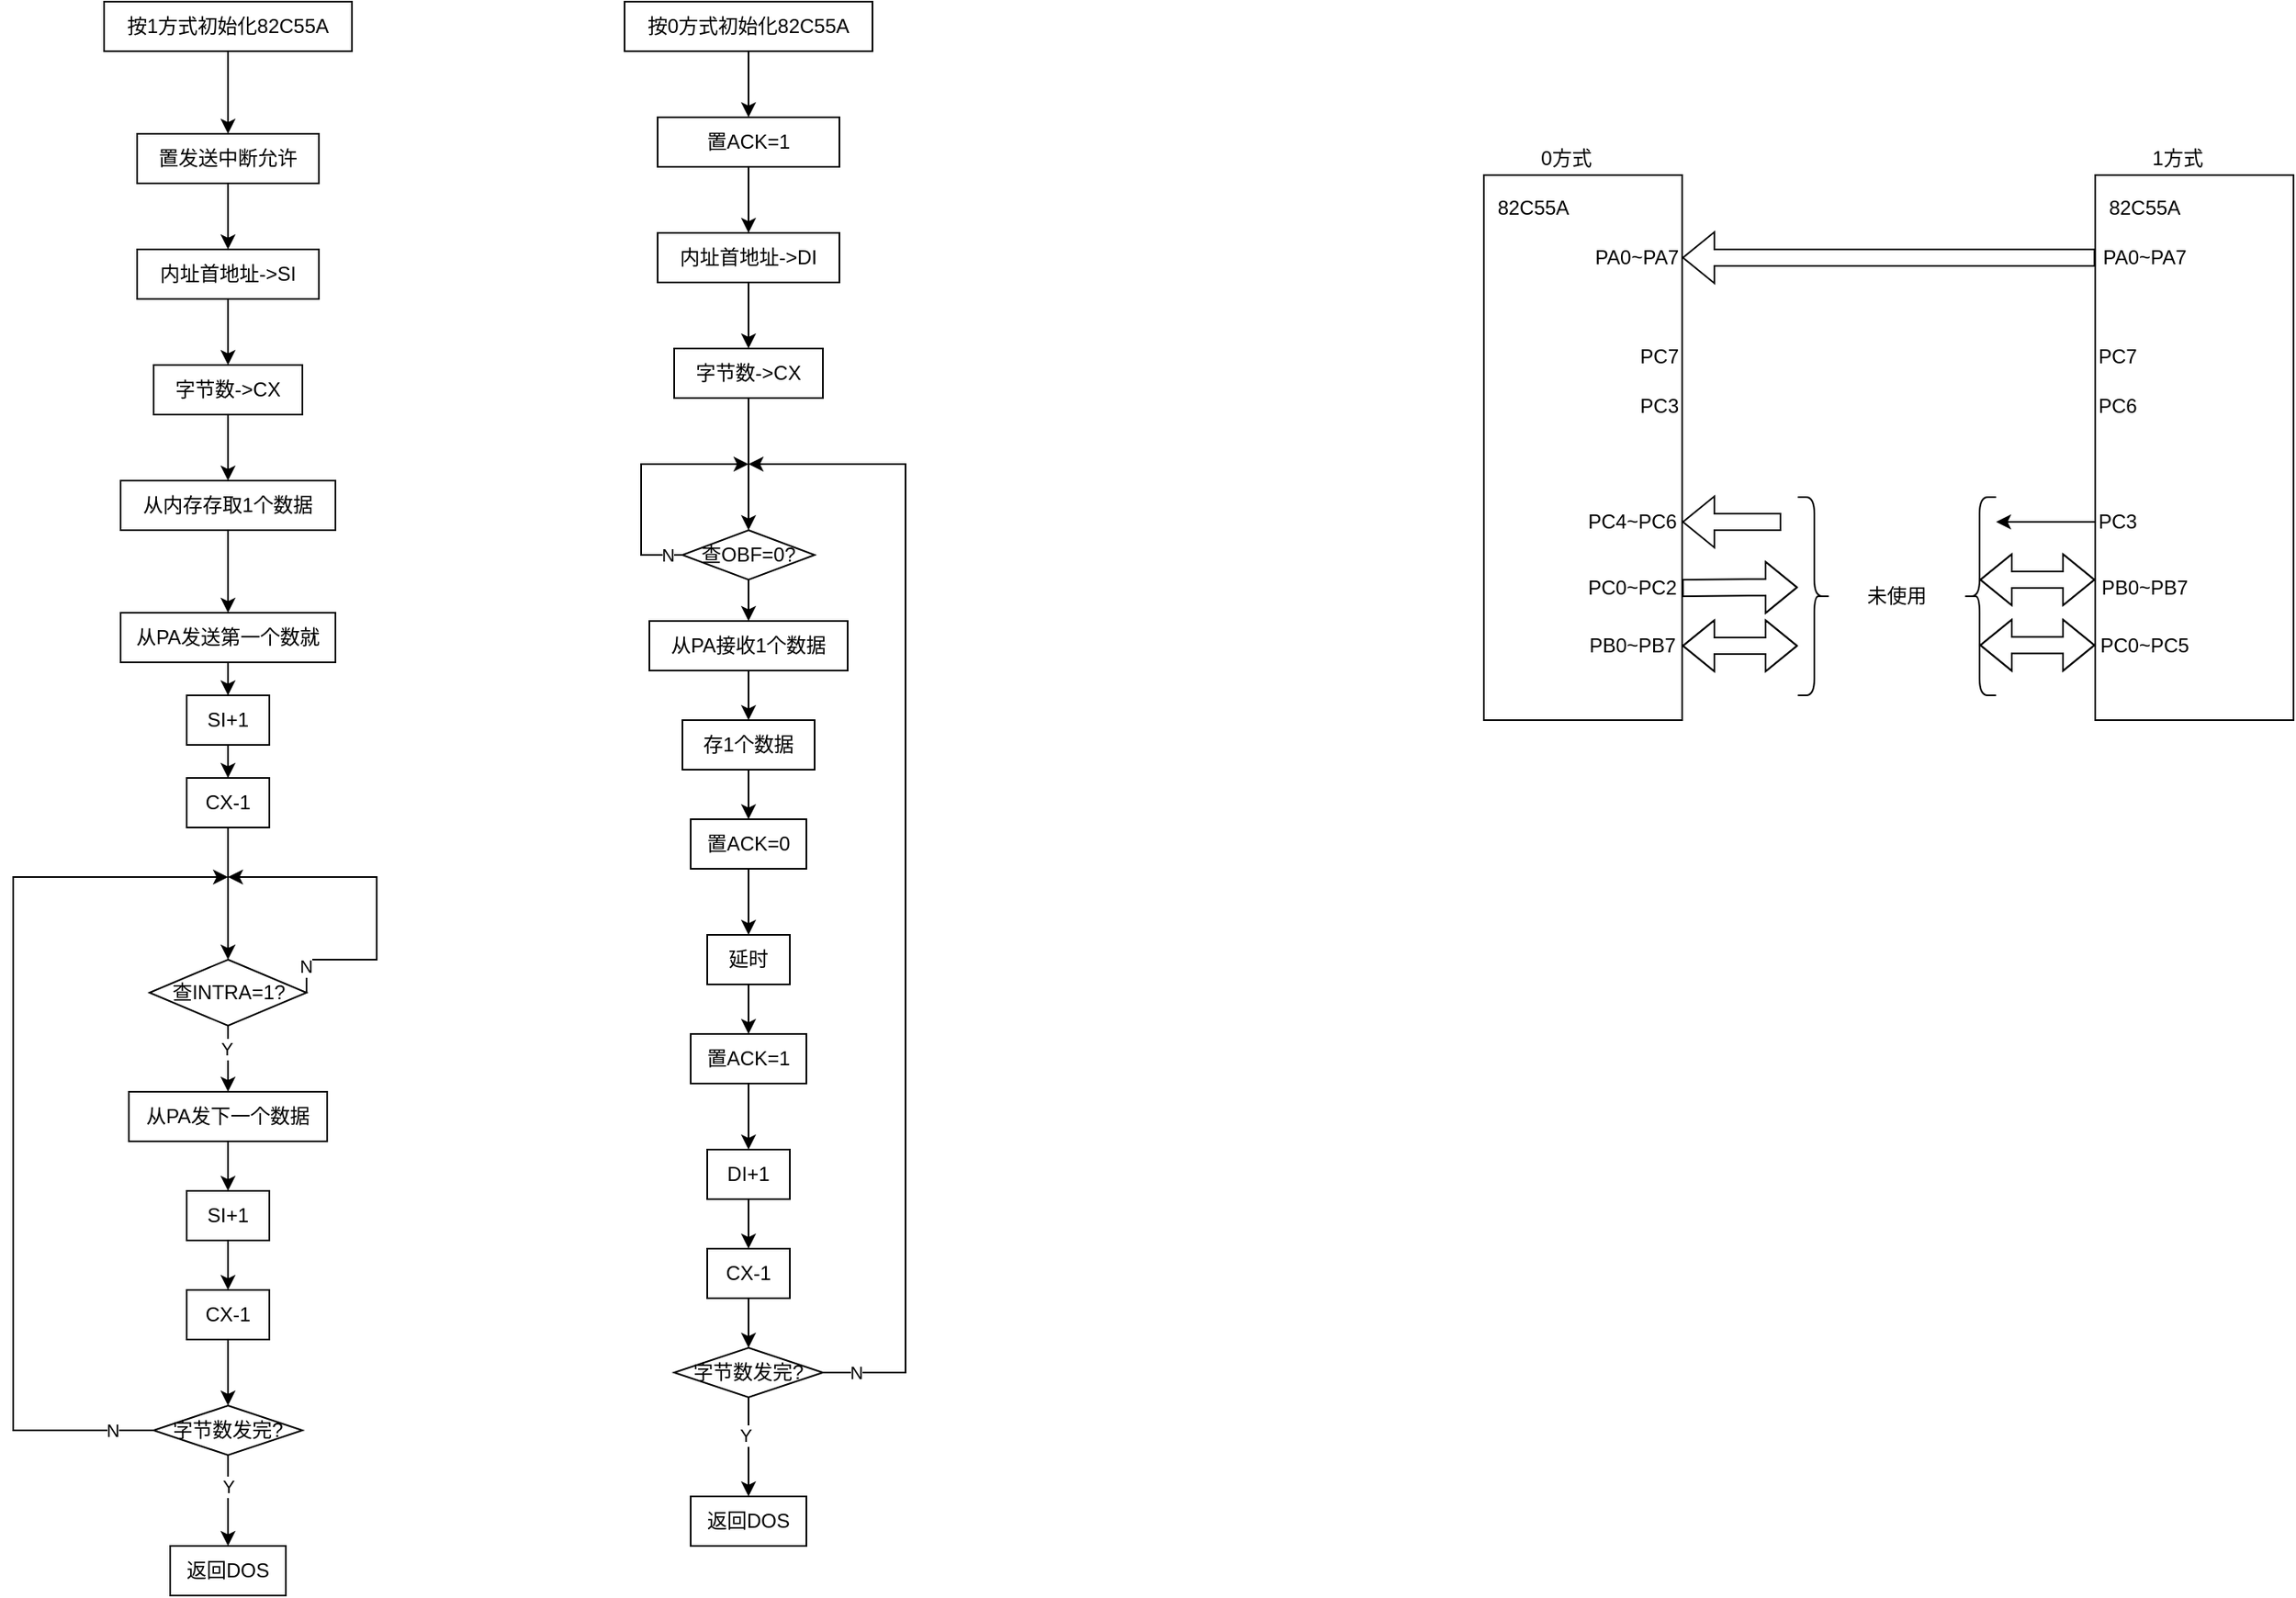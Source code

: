 <mxfile version="20.6.0" type="github">
  <diagram id="AcaezFvhlNAec8YJfbTV" name="第 1 页">
    <mxGraphModel dx="716" dy="394" grid="1" gridSize="10" guides="1" tooltips="1" connect="1" arrows="1" fold="1" page="1" pageScale="1" pageWidth="827" pageHeight="1169" math="0" shadow="0">
      <root>
        <mxCell id="0" />
        <mxCell id="1" parent="0" />
        <mxCell id="6dTJF4mxCBnenjgw6hWk-3" value="" style="edgeStyle=orthogonalEdgeStyle;rounded=0;orthogonalLoop=1;jettySize=auto;html=1;" edge="1" parent="1" source="6dTJF4mxCBnenjgw6hWk-1" target="6dTJF4mxCBnenjgw6hWk-2">
          <mxGeometry relative="1" as="geometry" />
        </mxCell>
        <mxCell id="6dTJF4mxCBnenjgw6hWk-1" value="按1方式初始化82C55A" style="rounded=0;whiteSpace=wrap;html=1;" vertex="1" parent="1">
          <mxGeometry x="95" y="40" width="150" height="30" as="geometry" />
        </mxCell>
        <mxCell id="6dTJF4mxCBnenjgw6hWk-5" value="" style="edgeStyle=orthogonalEdgeStyle;rounded=0;orthogonalLoop=1;jettySize=auto;html=1;" edge="1" parent="1" source="6dTJF4mxCBnenjgw6hWk-2" target="6dTJF4mxCBnenjgw6hWk-4">
          <mxGeometry relative="1" as="geometry" />
        </mxCell>
        <mxCell id="6dTJF4mxCBnenjgw6hWk-2" value="置发送中断允许" style="whiteSpace=wrap;html=1;rounded=0;" vertex="1" parent="1">
          <mxGeometry x="115" y="120" width="110" height="30" as="geometry" />
        </mxCell>
        <mxCell id="6dTJF4mxCBnenjgw6hWk-9" value="" style="edgeStyle=orthogonalEdgeStyle;rounded=0;orthogonalLoop=1;jettySize=auto;html=1;" edge="1" parent="1" source="6dTJF4mxCBnenjgw6hWk-4" target="6dTJF4mxCBnenjgw6hWk-8">
          <mxGeometry relative="1" as="geometry" />
        </mxCell>
        <mxCell id="6dTJF4mxCBnenjgw6hWk-4" value="内址首地址-&amp;gt;SI" style="whiteSpace=wrap;html=1;rounded=0;flipV=1;flipH=1;" vertex="1" parent="1">
          <mxGeometry x="115" y="190" width="110" height="30" as="geometry" />
        </mxCell>
        <mxCell id="6dTJF4mxCBnenjgw6hWk-11" value="" style="edgeStyle=orthogonalEdgeStyle;rounded=0;orthogonalLoop=1;jettySize=auto;html=1;" edge="1" parent="1" source="6dTJF4mxCBnenjgw6hWk-8" target="6dTJF4mxCBnenjgw6hWk-10">
          <mxGeometry relative="1" as="geometry" />
        </mxCell>
        <mxCell id="6dTJF4mxCBnenjgw6hWk-8" value="字节数-&amp;gt;CX" style="whiteSpace=wrap;html=1;rounded=0;flipV=1;flipH=1;" vertex="1" parent="1">
          <mxGeometry x="125" y="260" width="90" height="30" as="geometry" />
        </mxCell>
        <mxCell id="6dTJF4mxCBnenjgw6hWk-13" value="" style="edgeStyle=orthogonalEdgeStyle;rounded=0;orthogonalLoop=1;jettySize=auto;html=1;" edge="1" parent="1" source="6dTJF4mxCBnenjgw6hWk-10" target="6dTJF4mxCBnenjgw6hWk-12">
          <mxGeometry relative="1" as="geometry" />
        </mxCell>
        <mxCell id="6dTJF4mxCBnenjgw6hWk-10" value="从内存存取1个数据" style="whiteSpace=wrap;html=1;rounded=0;" vertex="1" parent="1">
          <mxGeometry x="105" y="330" width="130" height="30" as="geometry" />
        </mxCell>
        <mxCell id="6dTJF4mxCBnenjgw6hWk-17" value="" style="edgeStyle=orthogonalEdgeStyle;rounded=0;orthogonalLoop=1;jettySize=auto;html=1;" edge="1" parent="1" source="6dTJF4mxCBnenjgw6hWk-12" target="6dTJF4mxCBnenjgw6hWk-16">
          <mxGeometry relative="1" as="geometry" />
        </mxCell>
        <mxCell id="6dTJF4mxCBnenjgw6hWk-12" value="从PA发送第一个数就" style="whiteSpace=wrap;html=1;rounded=0;" vertex="1" parent="1">
          <mxGeometry x="105" y="410" width="130" height="30" as="geometry" />
        </mxCell>
        <mxCell id="6dTJF4mxCBnenjgw6hWk-21" value="" style="edgeStyle=orthogonalEdgeStyle;rounded=0;orthogonalLoop=1;jettySize=auto;html=1;" edge="1" parent="1" source="6dTJF4mxCBnenjgw6hWk-16" target="6dTJF4mxCBnenjgw6hWk-20">
          <mxGeometry relative="1" as="geometry" />
        </mxCell>
        <mxCell id="6dTJF4mxCBnenjgw6hWk-16" value="SI+1" style="whiteSpace=wrap;html=1;rounded=0;" vertex="1" parent="1">
          <mxGeometry x="145" y="460" width="50" height="30" as="geometry" />
        </mxCell>
        <mxCell id="6dTJF4mxCBnenjgw6hWk-23" value="" style="edgeStyle=orthogonalEdgeStyle;rounded=0;orthogonalLoop=1;jettySize=auto;html=1;" edge="1" parent="1" source="6dTJF4mxCBnenjgw6hWk-20" target="6dTJF4mxCBnenjgw6hWk-26">
          <mxGeometry relative="1" as="geometry">
            <mxPoint x="170" y="620" as="targetPoint" />
          </mxGeometry>
        </mxCell>
        <mxCell id="6dTJF4mxCBnenjgw6hWk-20" value="CX-1" style="whiteSpace=wrap;html=1;rounded=0;" vertex="1" parent="1">
          <mxGeometry x="145" y="510" width="50" height="30" as="geometry" />
        </mxCell>
        <mxCell id="6dTJF4mxCBnenjgw6hWk-30" value="" style="edgeStyle=orthogonalEdgeStyle;rounded=0;orthogonalLoop=1;jettySize=auto;html=1;" edge="1" parent="1" source="6dTJF4mxCBnenjgw6hWk-24" target="6dTJF4mxCBnenjgw6hWk-28">
          <mxGeometry relative="1" as="geometry" />
        </mxCell>
        <mxCell id="6dTJF4mxCBnenjgw6hWk-24" value="从PA发下一个数据" style="whiteSpace=wrap;html=1;rounded=0;" vertex="1" parent="1">
          <mxGeometry x="110" y="700" width="120" height="30" as="geometry" />
        </mxCell>
        <mxCell id="6dTJF4mxCBnenjgw6hWk-27" value="" style="edgeStyle=orthogonalEdgeStyle;rounded=0;orthogonalLoop=1;jettySize=auto;html=1;" edge="1" parent="1" source="6dTJF4mxCBnenjgw6hWk-26" target="6dTJF4mxCBnenjgw6hWk-24">
          <mxGeometry relative="1" as="geometry" />
        </mxCell>
        <mxCell id="6dTJF4mxCBnenjgw6hWk-59" value="Y" style="edgeLabel;html=1;align=center;verticalAlign=middle;resizable=0;points=[];" vertex="1" connectable="0" parent="6dTJF4mxCBnenjgw6hWk-27">
          <mxGeometry x="-0.314" y="-1" relative="1" as="geometry">
            <mxPoint as="offset" />
          </mxGeometry>
        </mxCell>
        <mxCell id="6dTJF4mxCBnenjgw6hWk-26" value="查INTRA=1?" style="rhombus;whiteSpace=wrap;html=1;rounded=0;" vertex="1" parent="1">
          <mxGeometry x="122.5" y="620" width="95" height="40" as="geometry" />
        </mxCell>
        <mxCell id="6dTJF4mxCBnenjgw6hWk-32" value="" style="edgeStyle=orthogonalEdgeStyle;rounded=0;orthogonalLoop=1;jettySize=auto;html=1;" edge="1" parent="1" source="6dTJF4mxCBnenjgw6hWk-28" target="6dTJF4mxCBnenjgw6hWk-31">
          <mxGeometry relative="1" as="geometry" />
        </mxCell>
        <mxCell id="6dTJF4mxCBnenjgw6hWk-28" value="SI+1" style="whiteSpace=wrap;html=1;rounded=0;" vertex="1" parent="1">
          <mxGeometry x="145" y="760" width="50" height="30" as="geometry" />
        </mxCell>
        <mxCell id="6dTJF4mxCBnenjgw6hWk-34" value="" style="edgeStyle=orthogonalEdgeStyle;rounded=0;orthogonalLoop=1;jettySize=auto;html=1;" edge="1" parent="1" source="6dTJF4mxCBnenjgw6hWk-31" target="6dTJF4mxCBnenjgw6hWk-33">
          <mxGeometry relative="1" as="geometry">
            <Array as="points">
              <mxPoint x="170" y="880" />
              <mxPoint x="170" y="880" />
            </Array>
          </mxGeometry>
        </mxCell>
        <mxCell id="6dTJF4mxCBnenjgw6hWk-31" value="CX-1" style="whiteSpace=wrap;html=1;rounded=0;" vertex="1" parent="1">
          <mxGeometry x="145" y="820" width="50" height="30" as="geometry" />
        </mxCell>
        <mxCell id="6dTJF4mxCBnenjgw6hWk-36" value="" style="edgeStyle=orthogonalEdgeStyle;rounded=0;orthogonalLoop=1;jettySize=auto;html=1;" edge="1" parent="1" source="6dTJF4mxCBnenjgw6hWk-33" target="6dTJF4mxCBnenjgw6hWk-35">
          <mxGeometry relative="1" as="geometry" />
        </mxCell>
        <mxCell id="6dTJF4mxCBnenjgw6hWk-57" value="Y" style="edgeLabel;html=1;align=center;verticalAlign=middle;resizable=0;points=[];" vertex="1" connectable="0" parent="6dTJF4mxCBnenjgw6hWk-36">
          <mxGeometry x="-0.708" y="1" relative="1" as="geometry">
            <mxPoint x="-1" y="11" as="offset" />
          </mxGeometry>
        </mxCell>
        <mxCell id="6dTJF4mxCBnenjgw6hWk-33" value="字节数发完?" style="rhombus;whiteSpace=wrap;html=1;rounded=0;" vertex="1" parent="1">
          <mxGeometry x="125" y="890" width="90" height="30" as="geometry" />
        </mxCell>
        <mxCell id="6dTJF4mxCBnenjgw6hWk-35" value="返回DOS" style="whiteSpace=wrap;html=1;rounded=0;" vertex="1" parent="1">
          <mxGeometry x="135" y="975" width="70" height="30" as="geometry" />
        </mxCell>
        <mxCell id="6dTJF4mxCBnenjgw6hWk-55" value="" style="endArrow=classic;html=1;rounded=0;exitX=1;exitY=0.5;exitDx=0;exitDy=0;edgeStyle=orthogonalEdgeStyle;elbow=vertical;endFill=1;" edge="1" parent="1" source="6dTJF4mxCBnenjgw6hWk-26">
          <mxGeometry width="50" height="50" relative="1" as="geometry">
            <mxPoint x="170" y="620" as="sourcePoint" />
            <mxPoint x="170" y="570" as="targetPoint" />
            <Array as="points">
              <mxPoint x="260" y="620" />
              <mxPoint x="260" y="570" />
            </Array>
          </mxGeometry>
        </mxCell>
        <mxCell id="6dTJF4mxCBnenjgw6hWk-58" value="N" style="edgeLabel;html=1;align=center;verticalAlign=middle;resizable=0;points=[];" vertex="1" connectable="0" parent="6dTJF4mxCBnenjgw6hWk-55">
          <mxGeometry x="-0.844" y="1" relative="1" as="geometry">
            <mxPoint as="offset" />
          </mxGeometry>
        </mxCell>
        <mxCell id="6dTJF4mxCBnenjgw6hWk-60" value="" style="edgeStyle=orthogonalEdgeStyle;rounded=0;orthogonalLoop=1;jettySize=auto;html=1;" edge="1" parent="1" source="6dTJF4mxCBnenjgw6hWk-61" target="6dTJF4mxCBnenjgw6hWk-63">
          <mxGeometry relative="1" as="geometry" />
        </mxCell>
        <mxCell id="6dTJF4mxCBnenjgw6hWk-61" value="按0方式初始化82C55A" style="rounded=0;whiteSpace=wrap;html=1;" vertex="1" parent="1">
          <mxGeometry x="410" y="40" width="150" height="30" as="geometry" />
        </mxCell>
        <mxCell id="6dTJF4mxCBnenjgw6hWk-62" value="" style="edgeStyle=orthogonalEdgeStyle;rounded=0;orthogonalLoop=1;jettySize=auto;html=1;" edge="1" parent="1" source="6dTJF4mxCBnenjgw6hWk-63" target="6dTJF4mxCBnenjgw6hWk-65">
          <mxGeometry relative="1" as="geometry" />
        </mxCell>
        <mxCell id="6dTJF4mxCBnenjgw6hWk-63" value="置ACK=1" style="whiteSpace=wrap;html=1;rounded=0;" vertex="1" parent="1">
          <mxGeometry x="430" y="110" width="110" height="30" as="geometry" />
        </mxCell>
        <mxCell id="6dTJF4mxCBnenjgw6hWk-64" value="" style="edgeStyle=orthogonalEdgeStyle;rounded=0;orthogonalLoop=1;jettySize=auto;html=1;" edge="1" parent="1" source="6dTJF4mxCBnenjgw6hWk-65" target="6dTJF4mxCBnenjgw6hWk-66">
          <mxGeometry relative="1" as="geometry" />
        </mxCell>
        <mxCell id="6dTJF4mxCBnenjgw6hWk-65" value="内址首地址-&amp;gt;DI" style="whiteSpace=wrap;html=1;rounded=0;flipV=1;flipH=1;" vertex="1" parent="1">
          <mxGeometry x="430" y="180" width="110" height="30" as="geometry" />
        </mxCell>
        <mxCell id="6dTJF4mxCBnenjgw6hWk-101" style="edgeStyle=orthogonalEdgeStyle;rounded=0;orthogonalLoop=1;jettySize=auto;html=1;entryX=0.5;entryY=0;entryDx=0;entryDy=0;startArrow=none;startFill=0;endArrow=classic;endFill=1;elbow=vertical;" edge="1" parent="1" source="6dTJF4mxCBnenjgw6hWk-66" target="6dTJF4mxCBnenjgw6hWk-69">
          <mxGeometry relative="1" as="geometry" />
        </mxCell>
        <mxCell id="6dTJF4mxCBnenjgw6hWk-66" value="字节数-&amp;gt;CX" style="whiteSpace=wrap;html=1;rounded=0;flipV=1;flipH=1;" vertex="1" parent="1">
          <mxGeometry x="440" y="250" width="90" height="30" as="geometry" />
        </mxCell>
        <mxCell id="6dTJF4mxCBnenjgw6hWk-74" value="" style="edgeStyle=orthogonalEdgeStyle;rounded=0;orthogonalLoop=1;jettySize=auto;html=1;startArrow=none;startFill=0;endArrow=classic;endFill=1;elbow=vertical;" edge="1" parent="1" source="6dTJF4mxCBnenjgw6hWk-69" target="6dTJF4mxCBnenjgw6hWk-73">
          <mxGeometry relative="1" as="geometry" />
        </mxCell>
        <mxCell id="6dTJF4mxCBnenjgw6hWk-69" value="查OBF=0?" style="rhombus;whiteSpace=wrap;html=1;rounded=0;" vertex="1" parent="1">
          <mxGeometry x="445" y="360" width="80" height="30" as="geometry" />
        </mxCell>
        <mxCell id="6dTJF4mxCBnenjgw6hWk-71" value="" style="endArrow=classic;html=1;rounded=0;elbow=vertical;exitX=0;exitY=0.5;exitDx=0;exitDy=0;edgeStyle=orthogonalEdgeStyle;endFill=1;" edge="1" parent="1" source="6dTJF4mxCBnenjgw6hWk-33">
          <mxGeometry width="50" height="50" relative="1" as="geometry">
            <mxPoint x="120" y="910" as="sourcePoint" />
            <mxPoint x="170" y="570" as="targetPoint" />
            <Array as="points">
              <mxPoint x="40" y="905" />
              <mxPoint x="40" y="570" />
            </Array>
          </mxGeometry>
        </mxCell>
        <mxCell id="6dTJF4mxCBnenjgw6hWk-92" value="N" style="edgeLabel;html=1;align=center;verticalAlign=middle;resizable=0;points=[];" vertex="1" connectable="0" parent="6dTJF4mxCBnenjgw6hWk-71">
          <mxGeometry x="-0.909" relative="1" as="geometry">
            <mxPoint as="offset" />
          </mxGeometry>
        </mxCell>
        <mxCell id="6dTJF4mxCBnenjgw6hWk-76" value="" style="edgeStyle=orthogonalEdgeStyle;rounded=0;orthogonalLoop=1;jettySize=auto;html=1;startArrow=none;startFill=0;endArrow=classic;endFill=1;elbow=vertical;" edge="1" parent="1" source="6dTJF4mxCBnenjgw6hWk-73" target="6dTJF4mxCBnenjgw6hWk-75">
          <mxGeometry relative="1" as="geometry" />
        </mxCell>
        <mxCell id="6dTJF4mxCBnenjgw6hWk-73" value="从PA接收1个数据" style="whiteSpace=wrap;html=1;rounded=0;" vertex="1" parent="1">
          <mxGeometry x="425" y="415" width="120" height="30" as="geometry" />
        </mxCell>
        <mxCell id="6dTJF4mxCBnenjgw6hWk-78" value="" style="edgeStyle=orthogonalEdgeStyle;rounded=0;orthogonalLoop=1;jettySize=auto;html=1;startArrow=none;startFill=0;endArrow=classic;endFill=1;elbow=vertical;" edge="1" parent="1" source="6dTJF4mxCBnenjgw6hWk-75" target="6dTJF4mxCBnenjgw6hWk-77">
          <mxGeometry relative="1" as="geometry" />
        </mxCell>
        <mxCell id="6dTJF4mxCBnenjgw6hWk-75" value="存1个数据" style="whiteSpace=wrap;html=1;rounded=0;" vertex="1" parent="1">
          <mxGeometry x="445" y="475" width="80" height="30" as="geometry" />
        </mxCell>
        <mxCell id="6dTJF4mxCBnenjgw6hWk-80" value="" style="edgeStyle=orthogonalEdgeStyle;rounded=0;orthogonalLoop=1;jettySize=auto;html=1;startArrow=none;startFill=0;endArrow=classic;endFill=1;elbow=vertical;" edge="1" parent="1" source="6dTJF4mxCBnenjgw6hWk-77" target="6dTJF4mxCBnenjgw6hWk-79">
          <mxGeometry relative="1" as="geometry" />
        </mxCell>
        <mxCell id="6dTJF4mxCBnenjgw6hWk-77" value="置ACK=0" style="whiteSpace=wrap;html=1;rounded=0;" vertex="1" parent="1">
          <mxGeometry x="450" y="535" width="70" height="30" as="geometry" />
        </mxCell>
        <mxCell id="6dTJF4mxCBnenjgw6hWk-82" value="" style="edgeStyle=orthogonalEdgeStyle;rounded=0;orthogonalLoop=1;jettySize=auto;html=1;startArrow=none;startFill=0;endArrow=classic;endFill=1;elbow=vertical;" edge="1" parent="1" source="6dTJF4mxCBnenjgw6hWk-79" target="6dTJF4mxCBnenjgw6hWk-81">
          <mxGeometry relative="1" as="geometry" />
        </mxCell>
        <mxCell id="6dTJF4mxCBnenjgw6hWk-79" value="延时" style="whiteSpace=wrap;html=1;rounded=0;" vertex="1" parent="1">
          <mxGeometry x="460" y="605" width="50" height="30" as="geometry" />
        </mxCell>
        <mxCell id="6dTJF4mxCBnenjgw6hWk-84" value="" style="edgeStyle=orthogonalEdgeStyle;rounded=0;orthogonalLoop=1;jettySize=auto;html=1;startArrow=none;startFill=0;endArrow=classic;endFill=1;elbow=vertical;" edge="1" parent="1" source="6dTJF4mxCBnenjgw6hWk-81" target="6dTJF4mxCBnenjgw6hWk-83">
          <mxGeometry relative="1" as="geometry" />
        </mxCell>
        <mxCell id="6dTJF4mxCBnenjgw6hWk-81" value="置ACK=1" style="whiteSpace=wrap;html=1;rounded=0;" vertex="1" parent="1">
          <mxGeometry x="450" y="665" width="70" height="30" as="geometry" />
        </mxCell>
        <mxCell id="6dTJF4mxCBnenjgw6hWk-86" value="" style="edgeStyle=orthogonalEdgeStyle;rounded=0;orthogonalLoop=1;jettySize=auto;html=1;startArrow=none;startFill=0;endArrow=classic;endFill=1;elbow=vertical;" edge="1" parent="1" source="6dTJF4mxCBnenjgw6hWk-83" target="6dTJF4mxCBnenjgw6hWk-85">
          <mxGeometry relative="1" as="geometry" />
        </mxCell>
        <mxCell id="6dTJF4mxCBnenjgw6hWk-83" value="DI+1" style="whiteSpace=wrap;html=1;rounded=0;" vertex="1" parent="1">
          <mxGeometry x="460" y="735" width="50" height="30" as="geometry" />
        </mxCell>
        <mxCell id="6dTJF4mxCBnenjgw6hWk-88" value="" style="edgeStyle=orthogonalEdgeStyle;rounded=0;orthogonalLoop=1;jettySize=auto;html=1;startArrow=none;startFill=0;endArrow=classic;endFill=1;elbow=vertical;" edge="1" parent="1" source="6dTJF4mxCBnenjgw6hWk-85" target="6dTJF4mxCBnenjgw6hWk-87">
          <mxGeometry relative="1" as="geometry" />
        </mxCell>
        <mxCell id="6dTJF4mxCBnenjgw6hWk-85" value="CX-1" style="whiteSpace=wrap;html=1;rounded=0;" vertex="1" parent="1">
          <mxGeometry x="460" y="795" width="50" height="30" as="geometry" />
        </mxCell>
        <mxCell id="6dTJF4mxCBnenjgw6hWk-90" value="" style="edgeStyle=orthogonalEdgeStyle;rounded=0;orthogonalLoop=1;jettySize=auto;html=1;startArrow=none;startFill=0;endArrow=classic;endFill=1;elbow=vertical;" edge="1" parent="1" source="6dTJF4mxCBnenjgw6hWk-87" target="6dTJF4mxCBnenjgw6hWk-89">
          <mxGeometry relative="1" as="geometry" />
        </mxCell>
        <mxCell id="6dTJF4mxCBnenjgw6hWk-91" value="Y" style="edgeLabel;html=1;align=center;verticalAlign=middle;resizable=0;points=[];" vertex="1" connectable="0" parent="6dTJF4mxCBnenjgw6hWk-90">
          <mxGeometry x="-0.232" y="-2" relative="1" as="geometry">
            <mxPoint as="offset" />
          </mxGeometry>
        </mxCell>
        <mxCell id="6dTJF4mxCBnenjgw6hWk-87" value="字节数发完?" style="rhombus;whiteSpace=wrap;html=1;rounded=0;" vertex="1" parent="1">
          <mxGeometry x="440" y="855" width="90" height="30" as="geometry" />
        </mxCell>
        <mxCell id="6dTJF4mxCBnenjgw6hWk-89" value="返回DOS" style="whiteSpace=wrap;html=1;rounded=0;" vertex="1" parent="1">
          <mxGeometry x="450" y="945" width="70" height="30" as="geometry" />
        </mxCell>
        <mxCell id="6dTJF4mxCBnenjgw6hWk-99" value="" style="endArrow=classic;html=1;rounded=0;elbow=vertical;exitX=0;exitY=0.5;exitDx=0;exitDy=0;edgeStyle=orthogonalEdgeStyle;movable=1;resizable=1;rotatable=1;deletable=1;editable=1;connectable=1;" edge="1" parent="1" source="6dTJF4mxCBnenjgw6hWk-69">
          <mxGeometry width="50" height="50" relative="1" as="geometry">
            <mxPoint x="400" y="400" as="sourcePoint" />
            <mxPoint x="485" y="320" as="targetPoint" />
            <Array as="points">
              <mxPoint x="420" y="375" />
              <mxPoint x="420" y="320" />
            </Array>
          </mxGeometry>
        </mxCell>
        <mxCell id="6dTJF4mxCBnenjgw6hWk-102" value="N" style="edgeLabel;html=1;align=center;verticalAlign=middle;resizable=0;points=[];" vertex="1" connectable="0" parent="6dTJF4mxCBnenjgw6hWk-99">
          <mxGeometry x="-0.87" relative="1" as="geometry">
            <mxPoint as="offset" />
          </mxGeometry>
        </mxCell>
        <mxCell id="6dTJF4mxCBnenjgw6hWk-103" value="N" style="endArrow=classic;html=1;rounded=0;elbow=vertical;exitX=1;exitY=0.5;exitDx=0;exitDy=0;endFill=1;edgeStyle=orthogonalEdgeStyle;" edge="1" parent="1" source="6dTJF4mxCBnenjgw6hWk-87">
          <mxGeometry x="-0.942" width="50" height="50" relative="1" as="geometry">
            <mxPoint x="540" y="890" as="sourcePoint" />
            <mxPoint x="485" y="320" as="targetPoint" />
            <Array as="points">
              <mxPoint x="580" y="870" />
              <mxPoint x="580" y="320" />
            </Array>
            <mxPoint as="offset" />
          </mxGeometry>
        </mxCell>
        <mxCell id="6dTJF4mxCBnenjgw6hWk-107" value="" style="verticalLabelPosition=bottom;verticalAlign=top;html=1;shape=mxgraph.basic.rect;fillColor2=none;strokeWidth=1;size=20;indent=5;" vertex="1" parent="1">
          <mxGeometry x="930" y="145" width="120" height="330" as="geometry" />
        </mxCell>
        <mxCell id="6dTJF4mxCBnenjgw6hWk-110" value="0方式" style="text;html=1;strokeColor=none;fillColor=none;align=center;verticalAlign=middle;whiteSpace=wrap;rounded=0;" vertex="1" parent="1">
          <mxGeometry x="950" y="120" width="60" height="30" as="geometry" />
        </mxCell>
        <mxCell id="6dTJF4mxCBnenjgw6hWk-113" value="82C55A" style="text;html=1;strokeColor=none;fillColor=none;align=center;verticalAlign=middle;whiteSpace=wrap;rounded=0;" vertex="1" parent="1">
          <mxGeometry x="930" y="150" width="60" height="30" as="geometry" />
        </mxCell>
        <mxCell id="6dTJF4mxCBnenjgw6hWk-114" value="PA0~PA7" style="text;html=1;strokeColor=none;fillColor=none;align=right;verticalAlign=middle;whiteSpace=wrap;rounded=0;" vertex="1" parent="1">
          <mxGeometry x="990" y="180" width="60" height="30" as="geometry" />
        </mxCell>
        <mxCell id="6dTJF4mxCBnenjgw6hWk-115" value="PC7" style="text;html=1;strokeColor=none;fillColor=none;align=right;verticalAlign=middle;whiteSpace=wrap;rounded=0;" vertex="1" parent="1">
          <mxGeometry x="990" y="240" width="60" height="30" as="geometry" />
        </mxCell>
        <mxCell id="6dTJF4mxCBnenjgw6hWk-116" value="PC3" style="text;html=1;strokeColor=none;fillColor=none;align=right;verticalAlign=middle;whiteSpace=wrap;rounded=0;" vertex="1" parent="1">
          <mxGeometry x="990" y="270" width="60" height="30" as="geometry" />
        </mxCell>
        <mxCell id="6dTJF4mxCBnenjgw6hWk-118" value="PC4~PC6" style="text;html=1;strokeColor=none;fillColor=none;align=center;verticalAlign=middle;whiteSpace=wrap;rounded=0;" vertex="1" parent="1">
          <mxGeometry x="990" y="340" width="60" height="30" as="geometry" />
        </mxCell>
        <mxCell id="6dTJF4mxCBnenjgw6hWk-119" value="PC0~PC2" style="text;html=1;strokeColor=none;fillColor=none;align=center;verticalAlign=middle;whiteSpace=wrap;rounded=0;" vertex="1" parent="1">
          <mxGeometry x="990" y="380" width="60" height="30" as="geometry" />
        </mxCell>
        <mxCell id="6dTJF4mxCBnenjgw6hWk-120" value="PB0~PB7" style="text;html=1;strokeColor=none;fillColor=none;align=center;verticalAlign=middle;whiteSpace=wrap;rounded=0;" vertex="1" parent="1">
          <mxGeometry x="990" y="415" width="60" height="30" as="geometry" />
        </mxCell>
        <mxCell id="6dTJF4mxCBnenjgw6hWk-121" value="" style="verticalLabelPosition=bottom;verticalAlign=top;html=1;shape=mxgraph.basic.rect;fillColor2=none;strokeWidth=1;size=20;indent=5;" vertex="1" parent="1">
          <mxGeometry x="1300" y="145" width="120" height="330" as="geometry" />
        </mxCell>
        <mxCell id="6dTJF4mxCBnenjgw6hWk-122" value="1方式" style="text;html=1;strokeColor=none;fillColor=none;align=center;verticalAlign=middle;whiteSpace=wrap;rounded=0;" vertex="1" parent="1">
          <mxGeometry x="1320" y="120" width="60" height="30" as="geometry" />
        </mxCell>
        <mxCell id="6dTJF4mxCBnenjgw6hWk-123" value="82C55A" style="text;html=1;strokeColor=none;fillColor=none;align=center;verticalAlign=middle;whiteSpace=wrap;rounded=0;" vertex="1" parent="1">
          <mxGeometry x="1300" y="150" width="60" height="30" as="geometry" />
        </mxCell>
        <mxCell id="6dTJF4mxCBnenjgw6hWk-124" value="PA0~PA7" style="text;html=1;strokeColor=none;fillColor=none;align=center;verticalAlign=middle;whiteSpace=wrap;rounded=0;" vertex="1" parent="1">
          <mxGeometry x="1300" y="180" width="60" height="30" as="geometry" />
        </mxCell>
        <mxCell id="6dTJF4mxCBnenjgw6hWk-125" value="PC7" style="text;html=1;strokeColor=none;fillColor=none;align=left;verticalAlign=middle;whiteSpace=wrap;rounded=0;" vertex="1" parent="1">
          <mxGeometry x="1300" y="240" width="60" height="30" as="geometry" />
        </mxCell>
        <mxCell id="6dTJF4mxCBnenjgw6hWk-126" value="PC6" style="text;html=1;strokeColor=none;fillColor=none;align=left;verticalAlign=middle;whiteSpace=wrap;rounded=0;" vertex="1" parent="1">
          <mxGeometry x="1300" y="270" width="60" height="30" as="geometry" />
        </mxCell>
        <mxCell id="6dTJF4mxCBnenjgw6hWk-127" value="PC3" style="text;html=1;strokeColor=none;fillColor=none;align=left;verticalAlign=middle;whiteSpace=wrap;rounded=0;" vertex="1" parent="1">
          <mxGeometry x="1300" y="340" width="60" height="30" as="geometry" />
        </mxCell>
        <mxCell id="6dTJF4mxCBnenjgw6hWk-128" value="PC0~PC5" style="text;html=1;strokeColor=none;fillColor=none;align=center;verticalAlign=middle;whiteSpace=wrap;rounded=0;" vertex="1" parent="1">
          <mxGeometry x="1300" y="415" width="60" height="30" as="geometry" />
        </mxCell>
        <mxCell id="6dTJF4mxCBnenjgw6hWk-129" value="PB0~PB7" style="text;html=1;strokeColor=none;fillColor=none;align=center;verticalAlign=middle;whiteSpace=wrap;rounded=0;" vertex="1" parent="1">
          <mxGeometry x="1300" y="380" width="60" height="30" as="geometry" />
        </mxCell>
        <mxCell id="6dTJF4mxCBnenjgw6hWk-134" value="" style="shape=flexArrow;endArrow=classic;startArrow=classic;html=1;rounded=0;elbow=vertical;exitX=1;exitY=0.5;exitDx=0;exitDy=0;" edge="1" parent="1" source="6dTJF4mxCBnenjgw6hWk-120">
          <mxGeometry width="100" height="100" relative="1" as="geometry">
            <mxPoint x="1050" y="440" as="sourcePoint" />
            <mxPoint x="1120" y="430" as="targetPoint" />
            <Array as="points">
              <mxPoint x="1070" y="430" />
            </Array>
          </mxGeometry>
        </mxCell>
        <mxCell id="6dTJF4mxCBnenjgw6hWk-138" value="" style="shape=flexArrow;endArrow=classic;html=1;rounded=0;elbow=vertical;entryX=1;entryY=0.5;entryDx=0;entryDy=0;" edge="1" parent="1" target="6dTJF4mxCBnenjgw6hWk-118">
          <mxGeometry width="50" height="50" relative="1" as="geometry">
            <mxPoint x="1110" y="355" as="sourcePoint" />
            <mxPoint x="1140" y="350" as="targetPoint" />
          </mxGeometry>
        </mxCell>
        <mxCell id="6dTJF4mxCBnenjgw6hWk-139" value="" style="shape=flexArrow;endArrow=classic;html=1;rounded=0;elbow=vertical;entryX=1;entryY=0.5;entryDx=0;entryDy=0;exitX=1;exitY=0.5;exitDx=0;exitDy=0;" edge="1" parent="1" source="6dTJF4mxCBnenjgw6hWk-119">
          <mxGeometry width="50" height="50" relative="1" as="geometry">
            <mxPoint x="1060" y="394.66" as="sourcePoint" />
            <mxPoint x="1120" y="394.66" as="targetPoint" />
            <Array as="points">
              <mxPoint x="1090" y="394.66" />
            </Array>
          </mxGeometry>
        </mxCell>
        <mxCell id="6dTJF4mxCBnenjgw6hWk-140" value="" style="endArrow=classic;html=1;rounded=0;elbow=vertical;exitX=0;exitY=0.5;exitDx=0;exitDy=0;" edge="1" parent="1" source="6dTJF4mxCBnenjgw6hWk-127">
          <mxGeometry width="50" height="50" relative="1" as="geometry">
            <mxPoint x="1200" y="380" as="sourcePoint" />
            <mxPoint x="1240" y="355" as="targetPoint" />
          </mxGeometry>
        </mxCell>
        <mxCell id="6dTJF4mxCBnenjgw6hWk-142" value="" style="shape=flexArrow;endArrow=classic;startArrow=classic;html=1;rounded=0;elbow=vertical;exitX=1;exitY=0.5;exitDx=0;exitDy=0;" edge="1" parent="1">
          <mxGeometry width="100" height="100" relative="1" as="geometry">
            <mxPoint x="1230" y="429.66" as="sourcePoint" />
            <mxPoint x="1300" y="429.66" as="targetPoint" />
            <Array as="points">
              <mxPoint x="1250" y="429.66" />
            </Array>
          </mxGeometry>
        </mxCell>
        <mxCell id="6dTJF4mxCBnenjgw6hWk-143" value="" style="shape=flexArrow;endArrow=classic;startArrow=classic;html=1;rounded=0;elbow=vertical;exitX=1;exitY=0.5;exitDx=0;exitDy=0;" edge="1" parent="1">
          <mxGeometry width="100" height="100" relative="1" as="geometry">
            <mxPoint x="1230" y="390" as="sourcePoint" />
            <mxPoint x="1300" y="390" as="targetPoint" />
            <Array as="points">
              <mxPoint x="1250" y="390" />
            </Array>
          </mxGeometry>
        </mxCell>
        <mxCell id="6dTJF4mxCBnenjgw6hWk-144" value="" style="shape=flexArrow;endArrow=classic;html=1;rounded=0;elbow=vertical;" edge="1" parent="1" source="6dTJF4mxCBnenjgw6hWk-124" target="6dTJF4mxCBnenjgw6hWk-114">
          <mxGeometry width="50" height="50" relative="1" as="geometry">
            <mxPoint x="1180" y="240" as="sourcePoint" />
            <mxPoint x="1230" y="190" as="targetPoint" />
          </mxGeometry>
        </mxCell>
        <mxCell id="6dTJF4mxCBnenjgw6hWk-146" value="" style="shape=curlyBracket;whiteSpace=wrap;html=1;rounded=1;flipH=1;labelPosition=right;verticalLabelPosition=middle;align=left;verticalAlign=middle;" vertex="1" parent="1">
          <mxGeometry x="1120" y="340" width="20" height="120" as="geometry" />
        </mxCell>
        <mxCell id="6dTJF4mxCBnenjgw6hWk-147" value="" style="shape=curlyBracket;whiteSpace=wrap;html=1;rounded=1;flipH=0;labelPosition=right;verticalLabelPosition=middle;align=left;verticalAlign=middle;" vertex="1" parent="1">
          <mxGeometry x="1220" y="340" width="20" height="120" as="geometry" />
        </mxCell>
        <mxCell id="6dTJF4mxCBnenjgw6hWk-148" value="未使用" style="text;html=1;strokeColor=none;fillColor=none;align=center;verticalAlign=middle;whiteSpace=wrap;rounded=0;" vertex="1" parent="1">
          <mxGeometry x="1150" y="385" width="60" height="30" as="geometry" />
        </mxCell>
      </root>
    </mxGraphModel>
  </diagram>
</mxfile>
